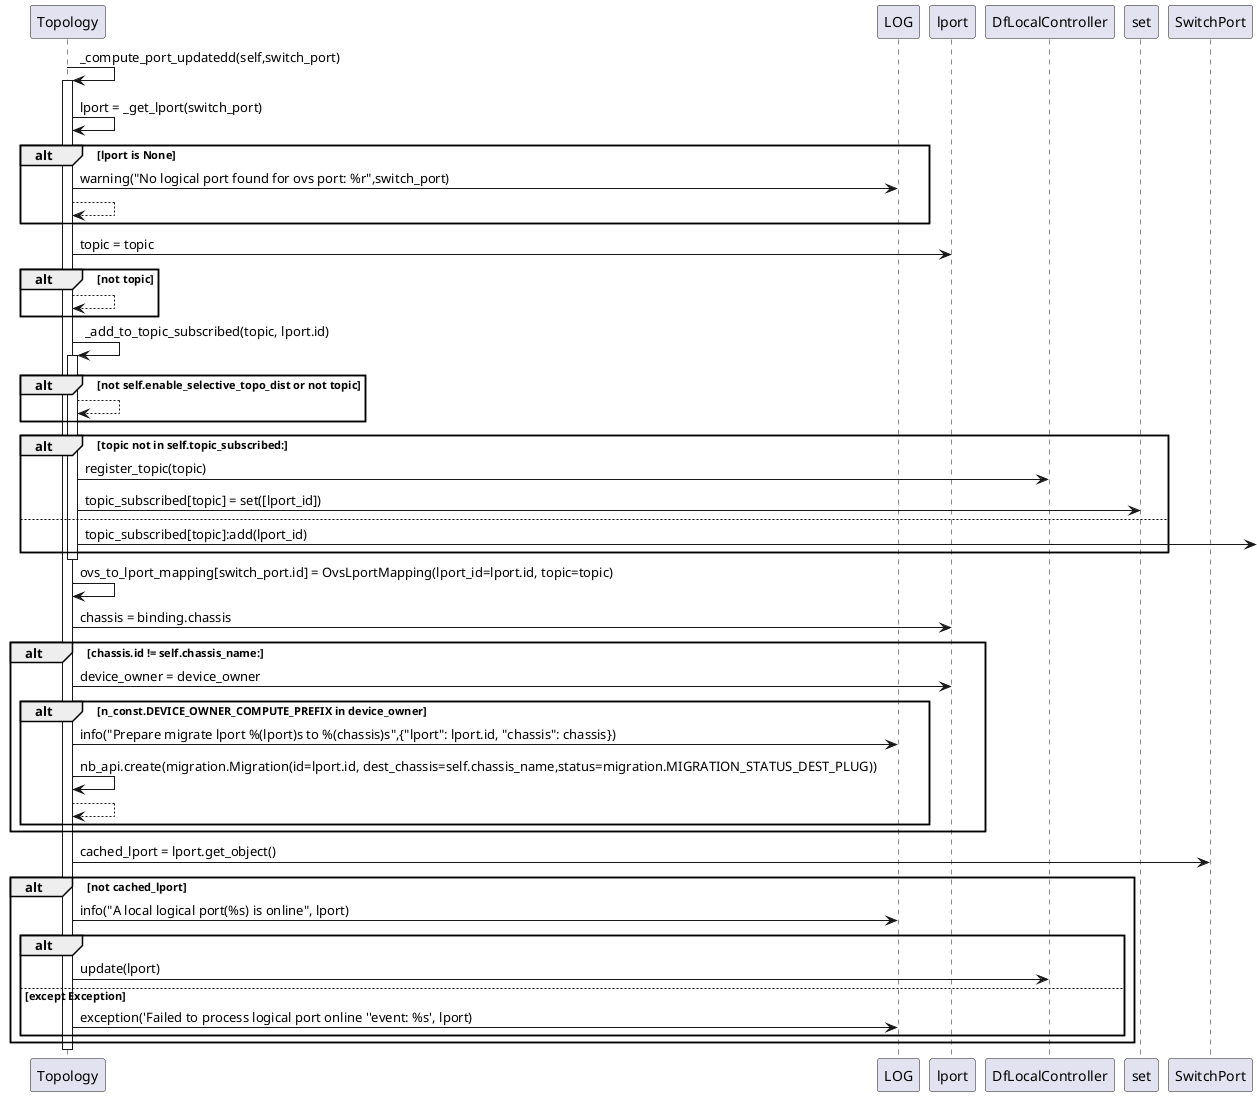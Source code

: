 @startuml compute port updated
Topology->Topology:_compute_port_updatedd(self,switch_port)
activate Topology
Topology->Topology:lport = _get_lport(switch_port)
alt lport is None
    Topology->LOG:warning("No logical port found for ovs port: %r",switch_port)
    Topology-->Topology
end
Topology->lport:topic = topic
alt not topic
    Topology-->Topology
end
Topology->Topology:_add_to_topic_subscribed(topic, lport.id)
activate Topology
alt not self.enable_selective_topo_dist or not topic
    Topology-->Topology
end
alt topic not in self.topic_subscribed:
    '  LOG.info("Subscribe topic: %(topic)s by lport: %(id)s",{"topic": topic, "id": lport_id})
    Topology->DfLocalController:register_topic(topic)
    Topology->set:topic_subscribed[topic] = set([lport_id])
else
    Topology->:topic_subscribed[topic]:add(lport_id)
end
deactivate

Topology->Topology:ovs_to_lport_mapping[switch_port.id] = OvsLportMapping(lport_id=lport.id, topic=topic)

Topology->lport:chassis = binding.chassis
' # check if migration occurs
alt chassis.id != self.chassis_name:
    Topology->lport:device_owner = device_owner
    alt n_const.DEVICE_OWNER_COMPUTE_PREFIX in device_owner
        Topology->LOG:info("Prepare migrate lport %(lport)s to %(chassis)s",{"lport": lport.id, "chassis": chassis})
        Topology->Topology:nb_api.create(migration.Migration(id=lport.id, dest_chassis=self.chassis_name,status=migration.MIGRATION_STATUS_DEST_PLUG))
        Topology-->Topology
    end
end

Topology->SwitchPort:cached_lport = lport.get_object()
alt not cached_lport
    ' # If the logical port is not in db store it has not been applied
    ' # to dragonflow apps. We need to update it in dragonflow controller
    Topology->LOG:info("A local logical port(%s) is online", lport)
    alt
        Topology->DfLocalController:update(lport)
    else except Exception
        Topology->LOG:exception('Failed to process logical port online ''event: %s', lport)
    end
end
deactivate
@enduml